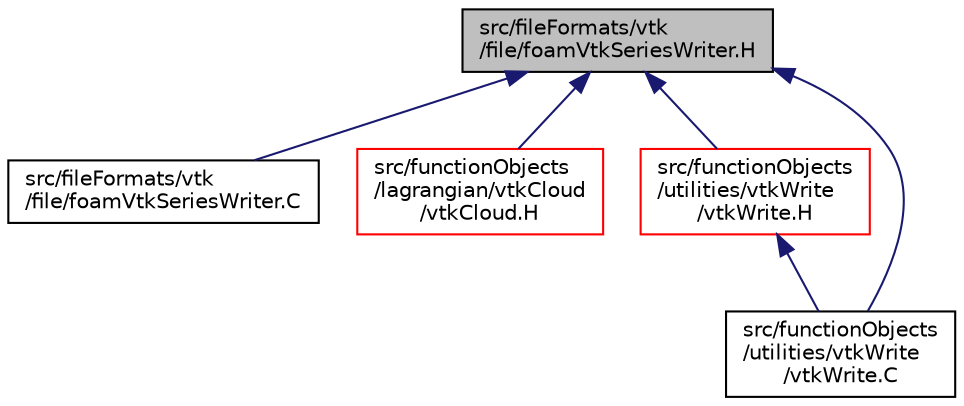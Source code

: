 digraph "src/fileFormats/vtk/file/foamVtkSeriesWriter.H"
{
  bgcolor="transparent";
  edge [fontname="Helvetica",fontsize="10",labelfontname="Helvetica",labelfontsize="10"];
  node [fontname="Helvetica",fontsize="10",shape=record];
  Node1 [label="src/fileFormats/vtk\l/file/foamVtkSeriesWriter.H",height=0.2,width=0.4,color="black", fillcolor="grey75", style="filled" fontcolor="black"];
  Node1 -> Node2 [dir="back",color="midnightblue",fontsize="10",style="solid",fontname="Helvetica"];
  Node2 [label="src/fileFormats/vtk\l/file/foamVtkSeriesWriter.C",height=0.2,width=0.4,color="black",URL="$foamVtkSeriesWriter_8C.html"];
  Node1 -> Node3 [dir="back",color="midnightblue",fontsize="10",style="solid",fontname="Helvetica"];
  Node3 [label="src/functionObjects\l/lagrangian/vtkCloud\l/vtkCloud.H",height=0.2,width=0.4,color="red",URL="$vtkCloud_8H.html"];
  Node1 -> Node4 [dir="back",color="midnightblue",fontsize="10",style="solid",fontname="Helvetica"];
  Node4 [label="src/functionObjects\l/utilities/vtkWrite\l/vtkWrite.H",height=0.2,width=0.4,color="red",URL="$vtkWrite_8H.html"];
  Node4 -> Node5 [dir="back",color="midnightblue",fontsize="10",style="solid",fontname="Helvetica"];
  Node5 [label="src/functionObjects\l/utilities/vtkWrite\l/vtkWrite.C",height=0.2,width=0.4,color="black",URL="$vtkWrite_8C.html"];
  Node1 -> Node5 [dir="back",color="midnightblue",fontsize="10",style="solid",fontname="Helvetica"];
}
